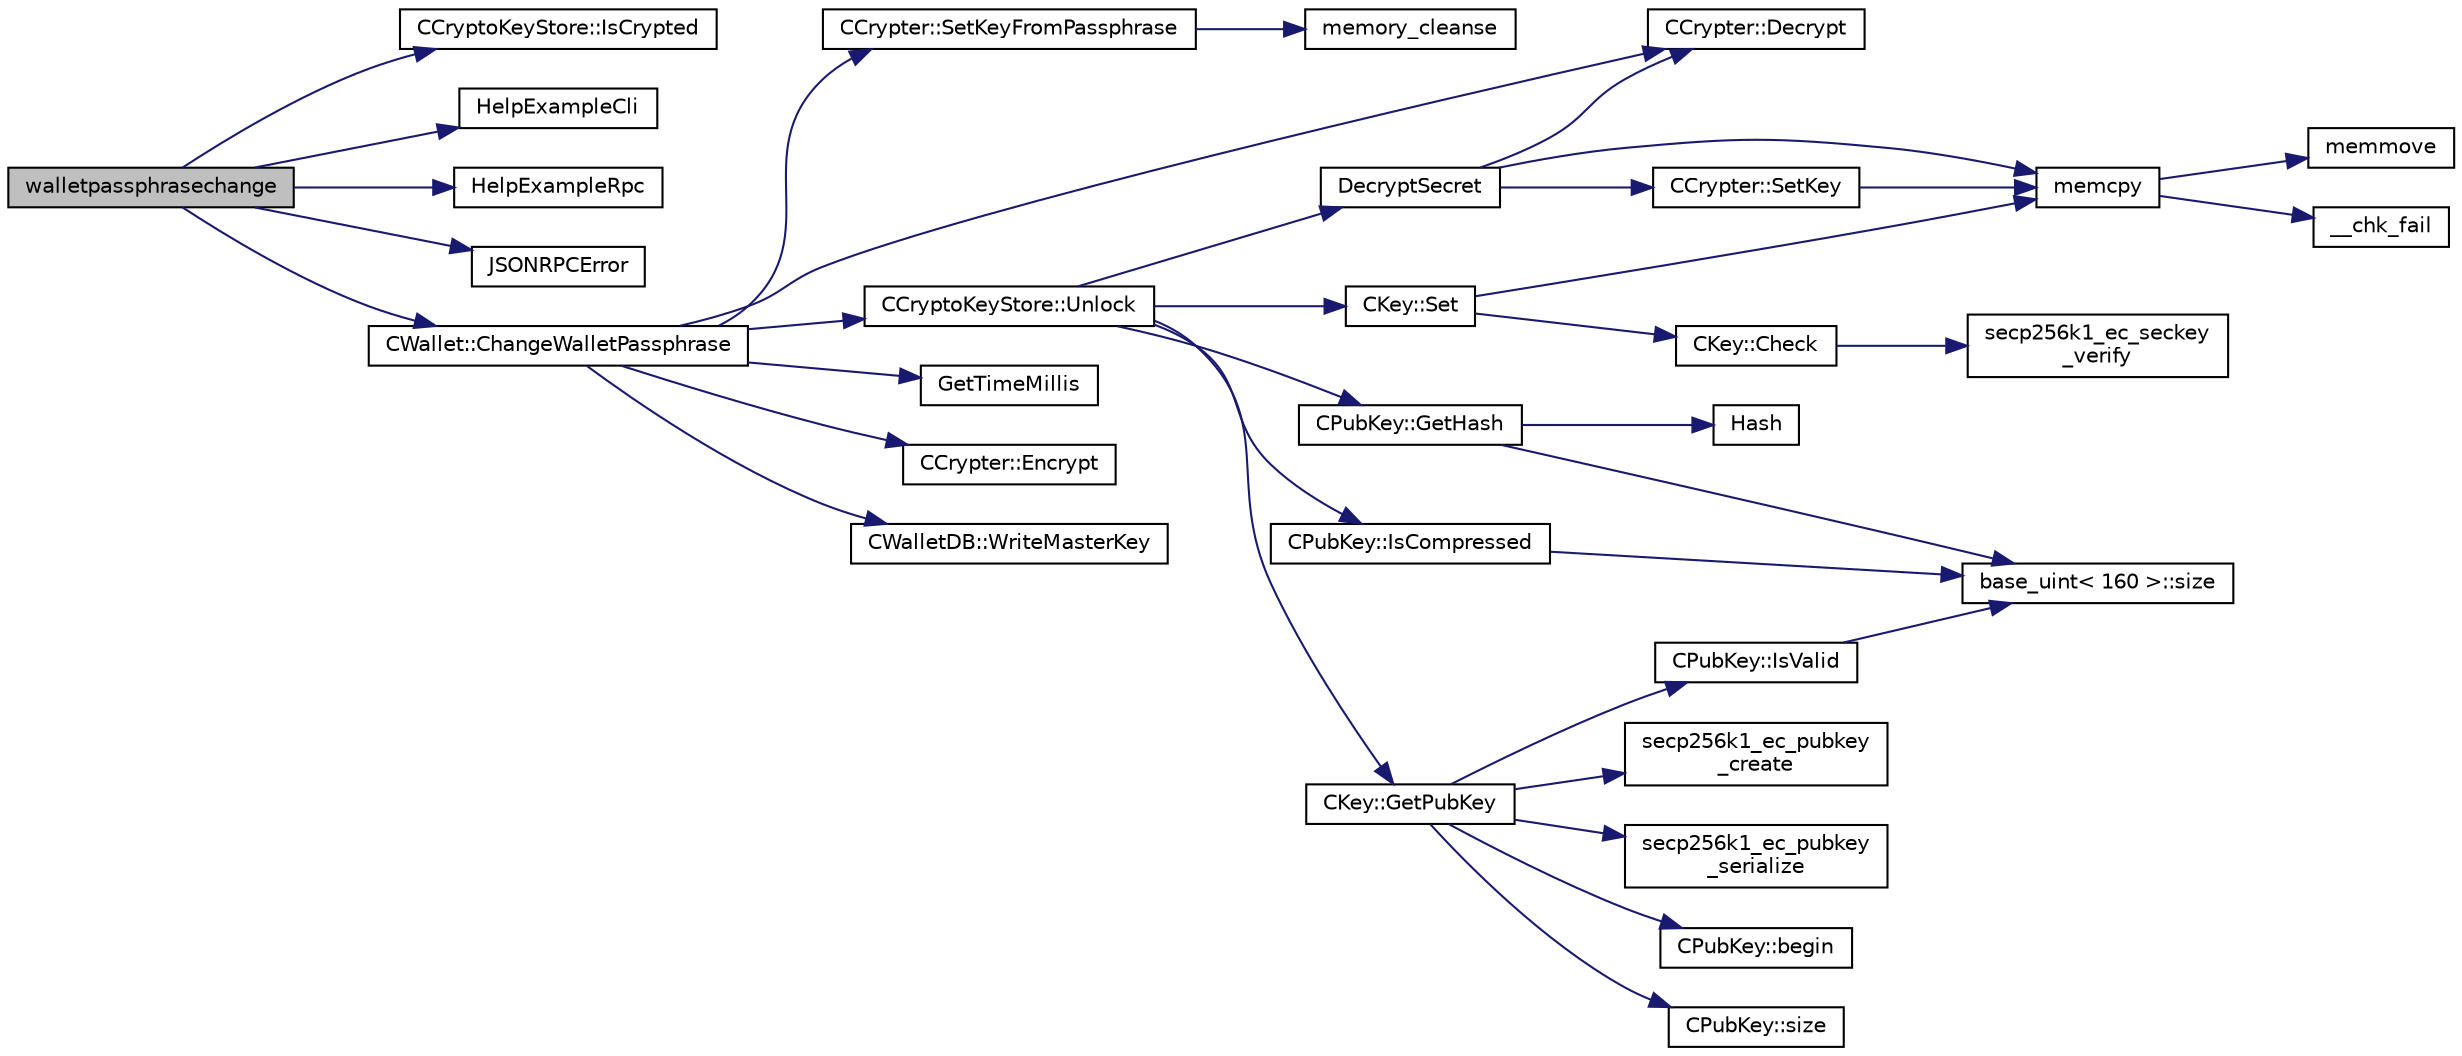 digraph "walletpassphrasechange"
{
  edge [fontname="Helvetica",fontsize="10",labelfontname="Helvetica",labelfontsize="10"];
  node [fontname="Helvetica",fontsize="10",shape=record];
  rankdir="LR";
  Node1151 [label="walletpassphrasechange",height=0.2,width=0.4,color="black", fillcolor="grey75", style="filled", fontcolor="black"];
  Node1151 -> Node1152 [color="midnightblue",fontsize="10",style="solid",fontname="Helvetica"];
  Node1152 [label="CCryptoKeyStore::IsCrypted",height=0.2,width=0.4,color="black", fillcolor="white", style="filled",URL="$db/dad/class_c_crypto_key_store.html#acc8fed44366c98fb481333ca6e867088"];
  Node1151 -> Node1153 [color="midnightblue",fontsize="10",style="solid",fontname="Helvetica"];
  Node1153 [label="HelpExampleCli",height=0.2,width=0.4,color="black", fillcolor="white", style="filled",URL="$d6/d76/rpcserver_8cpp.html#ac01ac6eab5467567ed0da106814e04ec"];
  Node1151 -> Node1154 [color="midnightblue",fontsize="10",style="solid",fontname="Helvetica"];
  Node1154 [label="HelpExampleRpc",height=0.2,width=0.4,color="black", fillcolor="white", style="filled",URL="$d6/d76/rpcserver_8cpp.html#a06ea60e24e5a1053a14a11b1009bf9ef"];
  Node1151 -> Node1155 [color="midnightblue",fontsize="10",style="solid",fontname="Helvetica"];
  Node1155 [label="JSONRPCError",height=0.2,width=0.4,color="black", fillcolor="white", style="filled",URL="$d2/d30/rpcprotocol_8cpp.html#a17b1bb111ab339efc951929834766039"];
  Node1151 -> Node1156 [color="midnightblue",fontsize="10",style="solid",fontname="Helvetica"];
  Node1156 [label="CWallet::ChangeWalletPassphrase",height=0.2,width=0.4,color="black", fillcolor="white", style="filled",URL="$d2/de5/class_c_wallet.html#a4abcec3066e7c462f4564c159fc15031"];
  Node1156 -> Node1157 [color="midnightblue",fontsize="10",style="solid",fontname="Helvetica"];
  Node1157 [label="CCrypter::SetKeyFromPassphrase",height=0.2,width=0.4,color="black", fillcolor="white", style="filled",URL="$d7/d89/class_c_crypter.html#a5368279e4a1549d3c1d15d8aa2179708"];
  Node1157 -> Node1158 [color="midnightblue",fontsize="10",style="solid",fontname="Helvetica"];
  Node1158 [label="memory_cleanse",height=0.2,width=0.4,color="black", fillcolor="white", style="filled",URL="$da/d37/cleanse_8cpp.html#a5a4afb85dd16ecc1f6019c782db78663"];
  Node1156 -> Node1159 [color="midnightblue",fontsize="10",style="solid",fontname="Helvetica"];
  Node1159 [label="CCrypter::Decrypt",height=0.2,width=0.4,color="black", fillcolor="white", style="filled",URL="$d7/d89/class_c_crypter.html#a4dbabed4975d4435d22c76deac43df7f"];
  Node1156 -> Node1160 [color="midnightblue",fontsize="10",style="solid",fontname="Helvetica"];
  Node1160 [label="CCryptoKeyStore::Unlock",height=0.2,width=0.4,color="black", fillcolor="white", style="filled",URL="$db/dad/class_c_crypto_key_store.html#a81bd70e18aa75f566526620a74f9cd88"];
  Node1160 -> Node1161 [color="midnightblue",fontsize="10",style="solid",fontname="Helvetica"];
  Node1161 [label="DecryptSecret",height=0.2,width=0.4,color="black", fillcolor="white", style="filled",URL="$d3/d05/crypter_8cpp.html#aded00aa7498a7485a00e77a20856b3e4"];
  Node1161 -> Node1162 [color="midnightblue",fontsize="10",style="solid",fontname="Helvetica"];
  Node1162 [label="memcpy",height=0.2,width=0.4,color="black", fillcolor="white", style="filled",URL="$d5/d9f/glibc__compat_8cpp.html#a0f46826ab0466591e136db24394923cf"];
  Node1162 -> Node1163 [color="midnightblue",fontsize="10",style="solid",fontname="Helvetica"];
  Node1163 [label="memmove",height=0.2,width=0.4,color="black", fillcolor="white", style="filled",URL="$d5/d9f/glibc__compat_8cpp.html#a9778d49e9029dd75bc53ecbbf9f5e9a1"];
  Node1162 -> Node1164 [color="midnightblue",fontsize="10",style="solid",fontname="Helvetica"];
  Node1164 [label="__chk_fail",height=0.2,width=0.4,color="black", fillcolor="white", style="filled",URL="$d5/d9f/glibc__compat_8cpp.html#a424ac71631da5ada2976630ff67051d1"];
  Node1161 -> Node1165 [color="midnightblue",fontsize="10",style="solid",fontname="Helvetica"];
  Node1165 [label="CCrypter::SetKey",height=0.2,width=0.4,color="black", fillcolor="white", style="filled",URL="$d7/d89/class_c_crypter.html#a0d948dd4796e2420e1dd9c1ddbf7974e"];
  Node1165 -> Node1162 [color="midnightblue",fontsize="10",style="solid",fontname="Helvetica"];
  Node1161 -> Node1159 [color="midnightblue",fontsize="10",style="solid",fontname="Helvetica"];
  Node1160 -> Node1166 [color="midnightblue",fontsize="10",style="solid",fontname="Helvetica"];
  Node1166 [label="CPubKey::GetHash",height=0.2,width=0.4,color="black", fillcolor="white", style="filled",URL="$da/d4e/class_c_pub_key.html#ab1aaa3f6085a3e9bc034d3e1269d870d"];
  Node1166 -> Node1167 [color="midnightblue",fontsize="10",style="solid",fontname="Helvetica"];
  Node1167 [label="Hash",height=0.2,width=0.4,color="black", fillcolor="white", style="filled",URL="$db/dfb/hash_8h.html#ab3f6c437460137530d86e09c2c102e99"];
  Node1166 -> Node1168 [color="midnightblue",fontsize="10",style="solid",fontname="Helvetica"];
  Node1168 [label="base_uint\< 160 \>::size",height=0.2,width=0.4,color="black", fillcolor="white", style="filled",URL="$da/df7/classbase__uint.html#a1f49b034e686269601ea89b0319b8004"];
  Node1160 -> Node1169 [color="midnightblue",fontsize="10",style="solid",fontname="Helvetica"];
  Node1169 [label="CKey::Set",height=0.2,width=0.4,color="black", fillcolor="white", style="filled",URL="$d2/d63/class_c_key.html#aaa13d5f08456bba094210c5eeabf64c8"];
  Node1169 -> Node1170 [color="midnightblue",fontsize="10",style="solid",fontname="Helvetica"];
  Node1170 [label="CKey::Check",height=0.2,width=0.4,color="black", fillcolor="white", style="filled",URL="$d2/d63/class_c_key.html#acec869bc75fa8f4d619ab025d367a97c"];
  Node1170 -> Node1171 [color="midnightblue",fontsize="10",style="solid",fontname="Helvetica"];
  Node1171 [label="secp256k1_ec_seckey\l_verify",height=0.2,width=0.4,color="black", fillcolor="white", style="filled",URL="$d7/dd3/secp256k1_8h.html#a366f922fc0c787351e82ff8e3a95f652",tooltip="Verify an ECDSA secret key. "];
  Node1169 -> Node1162 [color="midnightblue",fontsize="10",style="solid",fontname="Helvetica"];
  Node1160 -> Node1172 [color="midnightblue",fontsize="10",style="solid",fontname="Helvetica"];
  Node1172 [label="CPubKey::IsCompressed",height=0.2,width=0.4,color="black", fillcolor="white", style="filled",URL="$da/d4e/class_c_pub_key.html#a25f8b70340ad20ddab0f80ec4cee9396"];
  Node1172 -> Node1168 [color="midnightblue",fontsize="10",style="solid",fontname="Helvetica"];
  Node1160 -> Node1173 [color="midnightblue",fontsize="10",style="solid",fontname="Helvetica"];
  Node1173 [label="CKey::GetPubKey",height=0.2,width=0.4,color="black", fillcolor="white", style="filled",URL="$d2/d63/class_c_key.html#aa1085c59603a62db6ec776300f250337"];
  Node1173 -> Node1174 [color="midnightblue",fontsize="10",style="solid",fontname="Helvetica"];
  Node1174 [label="secp256k1_ec_pubkey\l_create",height=0.2,width=0.4,color="black", fillcolor="white", style="filled",URL="$d7/dd3/secp256k1_8h.html#a7438071aa8a6dc4697abe4f4659f2161",tooltip="Compute the public key for a secret key. "];
  Node1173 -> Node1175 [color="midnightblue",fontsize="10",style="solid",fontname="Helvetica"];
  Node1175 [label="secp256k1_ec_pubkey\l_serialize",height=0.2,width=0.4,color="black", fillcolor="white", style="filled",URL="$d7/dd3/secp256k1_8h.html#a34977bf00322e510e881160c421836d7",tooltip="Serialize a pubkey object into a serialized byte sequence. "];
  Node1173 -> Node1176 [color="midnightblue",fontsize="10",style="solid",fontname="Helvetica"];
  Node1176 [label="CPubKey::begin",height=0.2,width=0.4,color="black", fillcolor="white", style="filled",URL="$da/d4e/class_c_pub_key.html#a859ab9909d68092d6d4fc739237ab358"];
  Node1173 -> Node1177 [color="midnightblue",fontsize="10",style="solid",fontname="Helvetica"];
  Node1177 [label="CPubKey::size",height=0.2,width=0.4,color="black", fillcolor="white", style="filled",URL="$da/d4e/class_c_pub_key.html#a6bb28fcf0a5f799c69f5b7269363b309"];
  Node1173 -> Node1178 [color="midnightblue",fontsize="10",style="solid",fontname="Helvetica"];
  Node1178 [label="CPubKey::IsValid",height=0.2,width=0.4,color="black", fillcolor="white", style="filled",URL="$da/d4e/class_c_pub_key.html#a4fa94293cf8577fd039b9a133f6c7f30"];
  Node1178 -> Node1168 [color="midnightblue",fontsize="10",style="solid",fontname="Helvetica"];
  Node1156 -> Node1179 [color="midnightblue",fontsize="10",style="solid",fontname="Helvetica"];
  Node1179 [label="GetTimeMillis",height=0.2,width=0.4,color="black", fillcolor="white", style="filled",URL="$d8/d3c/util_8h.html#a139d0fe6387b9e230a9b8bb12d9b43b9"];
  Node1156 -> Node1180 [color="midnightblue",fontsize="10",style="solid",fontname="Helvetica"];
  Node1180 [label="CCrypter::Encrypt",height=0.2,width=0.4,color="black", fillcolor="white", style="filled",URL="$d7/d89/class_c_crypter.html#a124fcd3021569a660ce2daa3391c8ea4"];
  Node1156 -> Node1181 [color="midnightblue",fontsize="10",style="solid",fontname="Helvetica"];
  Node1181 [label="CWalletDB::WriteMasterKey",height=0.2,width=0.4,color="black", fillcolor="white", style="filled",URL="$d4/d90/class_c_wallet_d_b.html#a507690da431ef61244941ad39c308aeb"];
}
